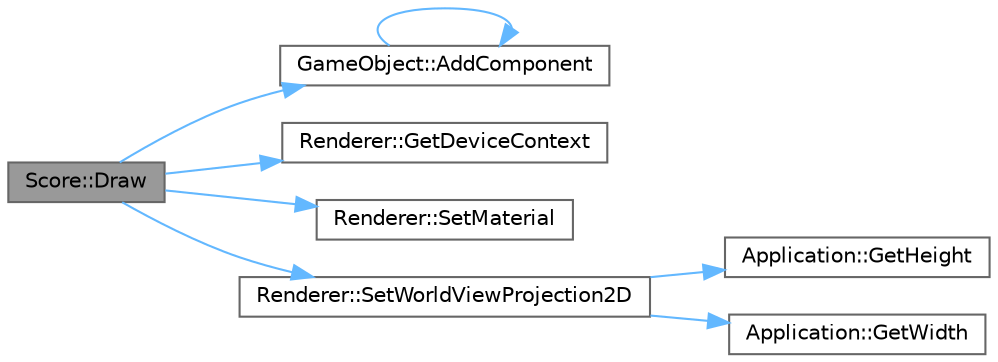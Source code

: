 digraph "Score::Draw"
{
 // LATEX_PDF_SIZE
  bgcolor="transparent";
  edge [fontname=Helvetica,fontsize=10,labelfontname=Helvetica,labelfontsize=10];
  node [fontname=Helvetica,fontsize=10,shape=box,height=0.2,width=0.4];
  rankdir="LR";
  Node1 [id="Node000001",label="Score::Draw",height=0.2,width=0.4,color="gray40", fillcolor="grey60", style="filled", fontcolor="black",tooltip="オブジェクトの描画処理を行います。"];
  Node1 -> Node2 [id="edge1_Node000001_Node000002",color="steelblue1",style="solid",tooltip=" "];
  Node2 [id="Node000002",label="GameObject::AddComponent",height=0.2,width=0.4,color="grey40", fillcolor="white", style="filled",URL="$class_game_object.html#a811dc08b79009b3af153721df972e761",tooltip="オブジェクトに新しいコンポーネントを追加します。"];
  Node2 -> Node2 [id="edge2_Node000002_Node000002",color="steelblue1",style="solid",tooltip=" "];
  Node1 -> Node3 [id="edge3_Node000001_Node000003",color="steelblue1",style="solid",tooltip=" "];
  Node3 [id="Node000003",label="Renderer::GetDeviceContext",height=0.2,width=0.4,color="grey40", fillcolor="white", style="filled",URL="$class_renderer.html#ac642f0314dfa500d60c0fe6eae9ef4ef",tooltip="デバイスコンテキストオブジェクトを取得"];
  Node1 -> Node4 [id="edge4_Node000001_Node000004",color="steelblue1",style="solid",tooltip=" "];
  Node4 [id="Node000004",label="Renderer::SetMaterial",height=0.2,width=0.4,color="grey40", fillcolor="white", style="filled",URL="$class_renderer.html#a31420e0b83fe3ae5106c68c00a7bc1a7",tooltip="マテリアルを設定"];
  Node1 -> Node5 [id="edge5_Node000001_Node000005",color="steelblue1",style="solid",tooltip=" "];
  Node5 [id="Node000005",label="Renderer::SetWorldViewProjection2D",height=0.2,width=0.4,color="grey40", fillcolor="white", style="filled",URL="$class_renderer.html#a92044b276e11eb2d15b33bca4932fdcb",tooltip="2D描画用のワールド、ビュー、プロジェクション行列を設定"];
  Node5 -> Node6 [id="edge6_Node000005_Node000006",color="steelblue1",style="solid",tooltip=" "];
  Node6 [id="Node000006",label="Application::GetHeight",height=0.2,width=0.4,color="grey40", fillcolor="white", style="filled",URL="$class_application.html#ae085a9a312a31aef1a977278990d5b75",tooltip="ウィンドウの縦幅を取得します。"];
  Node5 -> Node7 [id="edge7_Node000005_Node000007",color="steelblue1",style="solid",tooltip=" "];
  Node7 [id="Node000007",label="Application::GetWidth",height=0.2,width=0.4,color="grey40", fillcolor="white", style="filled",URL="$class_application.html#ab2494802d94ddf0a8b1d06a87fa978be",tooltip="ウィンドウの横幅を取得します。"];
}
